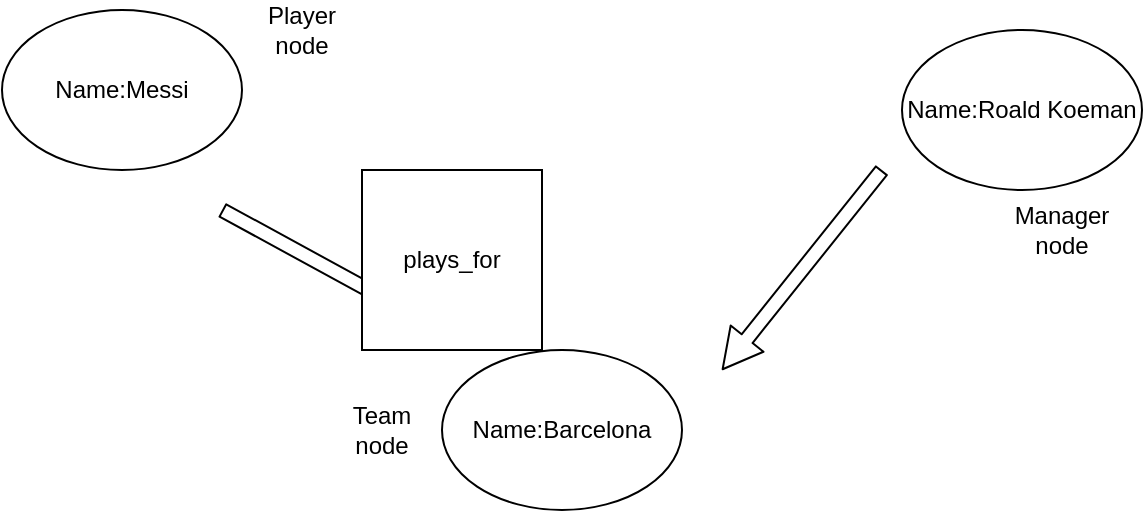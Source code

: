 <mxfile version="14.1.2" type="device"><diagram id="IItNmPzSjRe_jHFX7wDy" name="Page-1"><mxGraphModel dx="801" dy="504" grid="1" gridSize="10" guides="1" tooltips="1" connect="1" arrows="1" fold="1" page="1" pageScale="1" pageWidth="827" pageHeight="1169" math="0" shadow="0"><root><mxCell id="0"/><mxCell id="1" parent="0"/><mxCell id="iQ_0Lblp2N6u1jsNtxiW-1" value="Name:Messi" style="ellipse;whiteSpace=wrap;html=1;" vertex="1" parent="1"><mxGeometry x="40" y="110" width="120" height="80" as="geometry"/></mxCell><mxCell id="iQ_0Lblp2N6u1jsNtxiW-2" value="Name:Barcelona" style="ellipse;whiteSpace=wrap;html=1;" vertex="1" parent="1"><mxGeometry x="260" y="280" width="120" height="80" as="geometry"/></mxCell><mxCell id="iQ_0Lblp2N6u1jsNtxiW-3" value="Name:Roald Koeman" style="ellipse;whiteSpace=wrap;html=1;" vertex="1" parent="1"><mxGeometry x="490" y="120" width="120" height="80" as="geometry"/></mxCell><mxCell id="iQ_0Lblp2N6u1jsNtxiW-6" value="" style="shape=flexArrow;endArrow=classic;html=1;width=7;endSize=4.3;endWidth=19;" edge="1" parent="1"><mxGeometry width="50" height="50" relative="1" as="geometry"><mxPoint x="150" y="210" as="sourcePoint"/><mxPoint x="260" y="270" as="targetPoint"/></mxGeometry></mxCell><mxCell id="iQ_0Lblp2N6u1jsNtxiW-7" value="" style="shape=flexArrow;endArrow=classic;html=1;width=7;endSize=6.19;endWidth=13;" edge="1" parent="1"><mxGeometry width="50" height="50" relative="1" as="geometry"><mxPoint x="480" y="190" as="sourcePoint"/><mxPoint x="400" y="290" as="targetPoint"/></mxGeometry></mxCell><mxCell id="iQ_0Lblp2N6u1jsNtxiW-9" value="Player node" style="text;html=1;strokeColor=none;fillColor=none;align=center;verticalAlign=middle;whiteSpace=wrap;rounded=0;" vertex="1" parent="1"><mxGeometry x="170" y="110" width="40" height="20" as="geometry"/></mxCell><mxCell id="iQ_0Lblp2N6u1jsNtxiW-10" value="Team node" style="text;html=1;strokeColor=none;fillColor=none;align=center;verticalAlign=middle;whiteSpace=wrap;rounded=0;" vertex="1" parent="1"><mxGeometry x="210" y="310" width="40" height="20" as="geometry"/></mxCell><mxCell id="iQ_0Lblp2N6u1jsNtxiW-11" value="Manager node" style="text;html=1;strokeColor=none;fillColor=none;align=center;verticalAlign=middle;whiteSpace=wrap;rounded=0;" vertex="1" parent="1"><mxGeometry x="550" y="210" width="40" height="20" as="geometry"/></mxCell><mxCell id="iQ_0Lblp2N6u1jsNtxiW-13" value="plays_for" style="whiteSpace=wrap;html=1;aspect=fixed;" vertex="1" parent="1"><mxGeometry x="220" y="190" width="90" height="90" as="geometry"/></mxCell></root></mxGraphModel></diagram></mxfile>